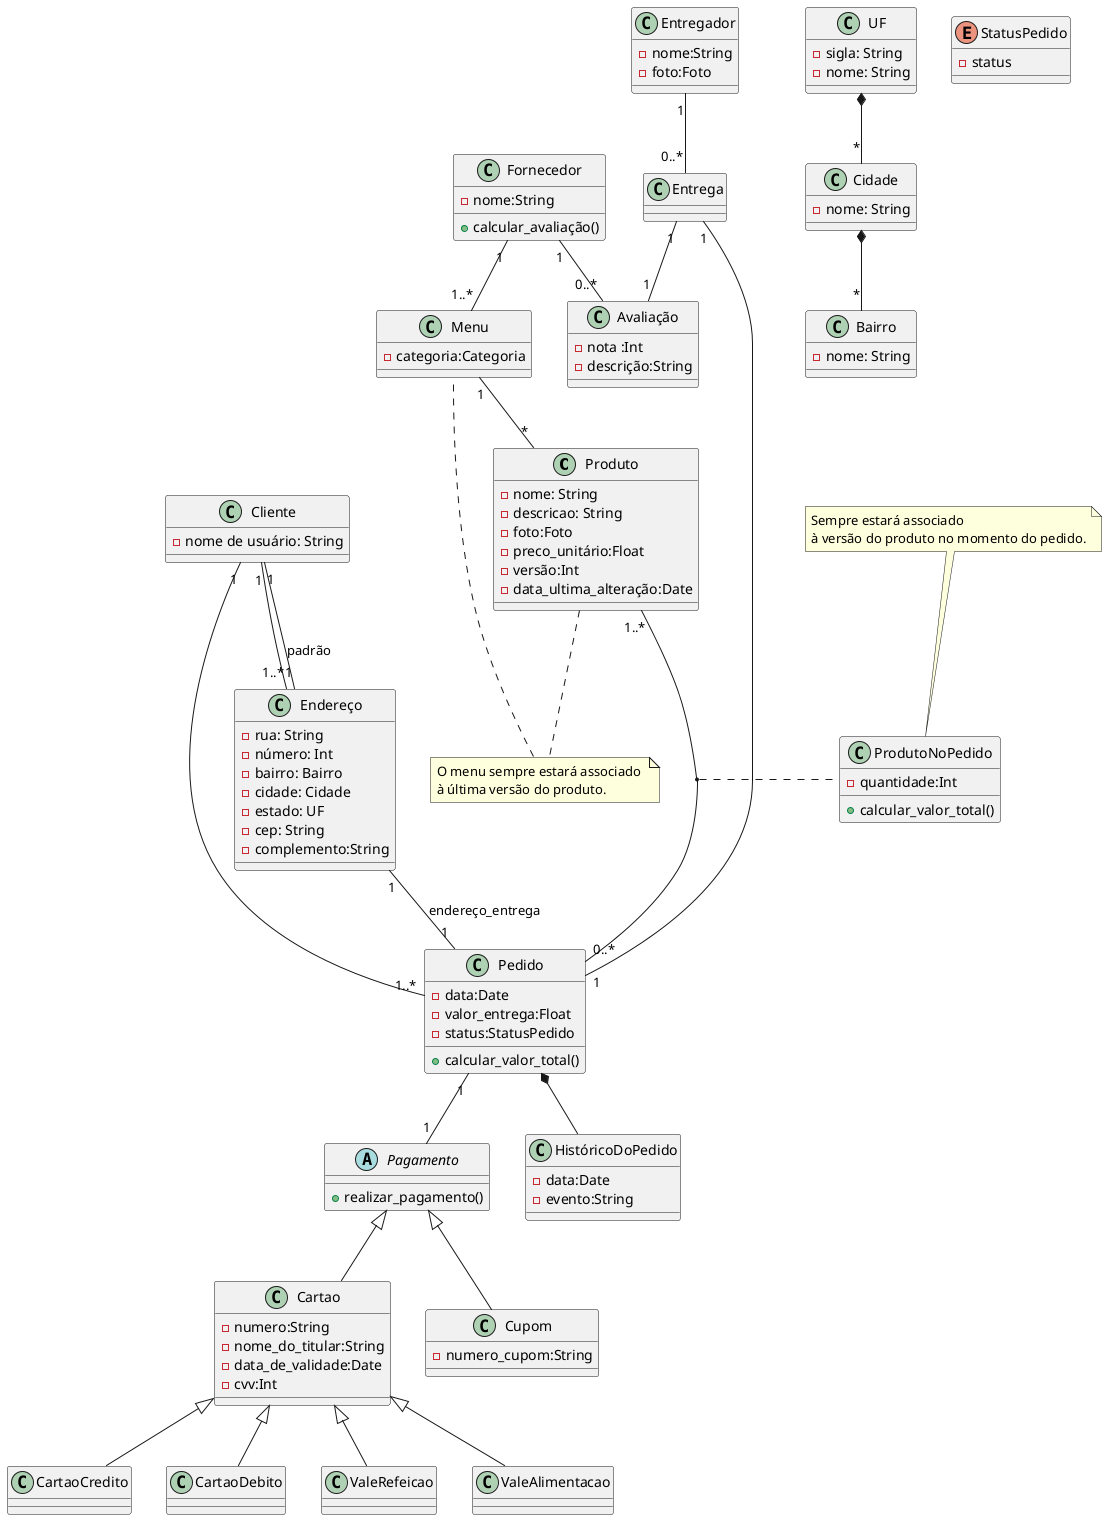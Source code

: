 @startuml
class Produto{
    - nome: String
    - descricao: String
    - foto:Foto
    - preco_unitário:Float
    - versão:Int
    - data_ultima_alteração:Date

}

class Cliente{
    - nome de usuário: String
}

class Endereço {
    - rua: String
    - número: Int
    - bairro: Bairro
    - cidade: Cidade
    - estado: UF
    - cep: String
    - complemento:String
}

class UF {
    - sigla: String
    - nome: String
}

class Cidade{
    - nome: String
}

enum StatusPedido {
   - status
}

class Bairro {
    - nome: String
}

class Menu{
  - categoria:Categoria
}

class Entregador{
  - nome:String
  - foto:Foto
}

class Fornecedor{
  - nome:String
  + calcular_avaliação()
}


abstract class Pagamento{
  + realizar_pagamento()
}

class Cartao{
    - numero:String
    - nome_do_titular:String
    - data_de_validade:Date
    - cvv:Int
}

class Cupom {
    - numero_cupom:String
}

class CartaoCredito{
}

class CartaoDebito {
}

class ValeRefeicao{
}

class ValeAlimentacao{
}

class Pedido{
  - data:Date
  - valor_entrega:Float
  - status:StatusPedido
  + calcular_valor_total()

}

class HistóricoDoPedido {
  - data:Date
  - evento:String
}

class Entrega{

}

class ProdutoNoPedido {
  - quantidade:Int

  + calcular_valor_total()
  
}

class Avaliação {
  - nota :Int
  - descrição:String
}

UF *-- "*" Cidade 
Cidade *-- "*" Bairro
Cliente "1" -- "1..*" Endereço
Cliente "1" -- "1" Endereço : padrão
Cliente "1" -- "1..*" Pedido
Entrega "1" -- "1" Pedido
Endereço "1" -- "1" Pedido: endereço_entrega
Entregador "1" -- "0..*" Entrega
Pedido "1" -- "1" Pagamento
Menu  "1" -- "*" Produto
Fornecedor "1" -- "1..*" Menu
Entrega "1" -- "1" Avaliação
Fornecedor "1" -- "0..*" Avaliação
Pedido *-- HistóricoDoPedido
Produto "1..*" -- "0..*" Pedido
(Produto, Pedido) .. ProdutoNoPedido
Pagamento <|-- Cartao
Cartao <|-- CartaoCredito
Cartao <|-- CartaoDebito
Cartao <|-- ValeRefeicao
Cartao <|-- ValeAlimentacao
Pagamento <|-- Cupom

note "O menu sempre estará associado \nà última versão do produto." as N1
Produto .. N1
N1 .. Menu

note "Sempre estará associado \nà versão do produto no momento do pedido." as N2
N2 .. ProdutoNoPedido
@enduml